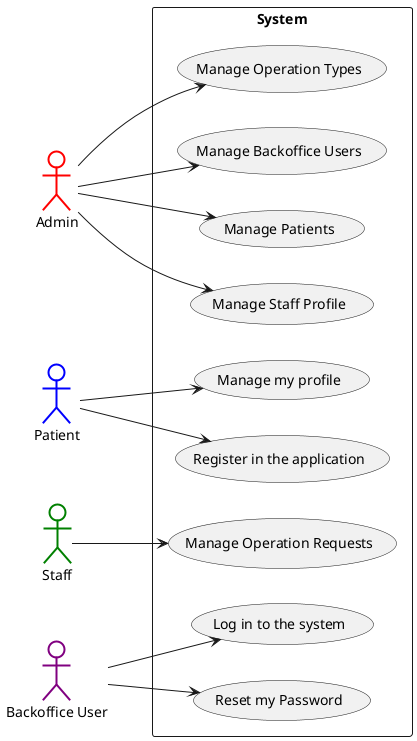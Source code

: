 @startuml

left to right direction

actor "Admin" as AD #white;line:red;line.bold;text:black
actor "Patient" as PA #white;line:blue;line.bold;text:black
actor "Staff" as ST #white;line:green;line.bold;text:black
actor "Backoffice User" as BU #white;line:purple;line.bold;text:black

rectangle System { 
    usecase "Manage Backoffice Users" as US5_1_1
    usecase "Manage Patients" as US5_1_8_9_10_11
    usecase "Manage Staff Profile" as US5_1_12_13_14_15
    usecase "Manage Operation Types" as US5_1_20_21_22_23
    usecase "Register in the application" as US5_1_3
    usecase "Manage my profile" as US5_1_4_5
    usecase "Log in to the system" as US5_1_6
    usecase "Reset my Password" as US5_1_2
    usecase "Manage Operation Requests" as US5_1_16_17_18_19
}

AD --> US5_1_1
AD --> US5_1_8_9_10_11
AD --> US5_1_12_13_14_15
AD --> US5_1_20_21_22_23
PA --> US5_1_3
PA --> US5_1_4_5
BU --> US5_1_6
BU --> US5_1_2
ST --> US5_1_16_17_18_19


@enduml